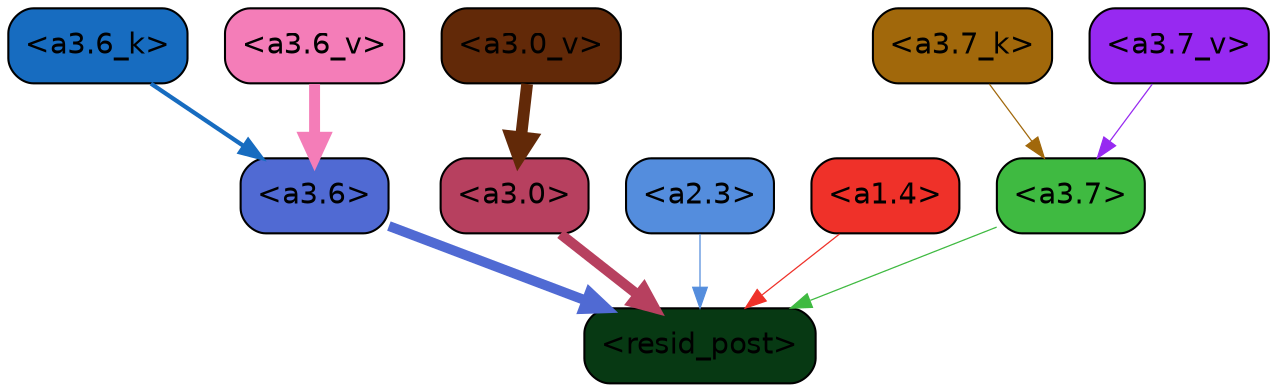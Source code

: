 strict digraph "" {
	graph [bgcolor=transparent,
		layout=dot,
		overlap=false,
		splines=true
	];
	"<a3.7>"	[color=black,
		fillcolor="#3fba41",
		fontname=Helvetica,
		shape=box,
		style="filled, rounded"];
	"<resid_post>"	[color=black,
		fillcolor="#073913",
		fontname=Helvetica,
		shape=box,
		style="filled, rounded"];
	"<a3.7>" -> "<resid_post>"	[color="#3fba41",
		penwidth=0.6];
	"<a3.6>"	[color=black,
		fillcolor="#506ad3",
		fontname=Helvetica,
		shape=box,
		style="filled, rounded"];
	"<a3.6>" -> "<resid_post>"	[color="#506ad3",
		penwidth=4.751612067222595];
	"<a3.0>"	[color=black,
		fillcolor="#b7405f",
		fontname=Helvetica,
		shape=box,
		style="filled, rounded"];
	"<a3.0>" -> "<resid_post>"	[color="#b7405f",
		penwidth=4.884142994880676];
	"<a2.3>"	[color=black,
		fillcolor="#548ddd",
		fontname=Helvetica,
		shape=box,
		style="filled, rounded"];
	"<a2.3>" -> "<resid_post>"	[color="#548ddd",
		penwidth=0.6];
	"<a1.4>"	[color=black,
		fillcolor="#ef3129",
		fontname=Helvetica,
		shape=box,
		style="filled, rounded"];
	"<a1.4>" -> "<resid_post>"	[color="#ef3129",
		penwidth=0.6];
	"<a3.7_k>"	[color=black,
		fillcolor="#a1680b",
		fontname=Helvetica,
		shape=box,
		style="filled, rounded"];
	"<a3.7_k>" -> "<a3.7>"	[color="#a1680b",
		penwidth=0.6];
	"<a3.6_k>"	[color=black,
		fillcolor="#176cc0",
		fontname=Helvetica,
		shape=box,
		style="filled, rounded"];
	"<a3.6_k>" -> "<a3.6>"	[color="#176cc0",
		penwidth=2.048597991466522];
	"<a3.7_v>"	[color=black,
		fillcolor="#9729f1",
		fontname=Helvetica,
		shape=box,
		style="filled, rounded"];
	"<a3.7_v>" -> "<a3.7>"	[color="#9729f1",
		penwidth=0.6];
	"<a3.6_v>"	[color=black,
		fillcolor="#f47db8",
		fontname=Helvetica,
		shape=box,
		style="filled, rounded"];
	"<a3.6_v>" -> "<a3.6>"	[color="#f47db8",
		penwidth=5.2550448179244995];
	"<a3.0_v>"	[color=black,
		fillcolor="#622908",
		fontname=Helvetica,
		shape=box,
		style="filled, rounded"];
	"<a3.0_v>" -> "<a3.0>"	[color="#622908",
		penwidth=5.652270674705505];
}
